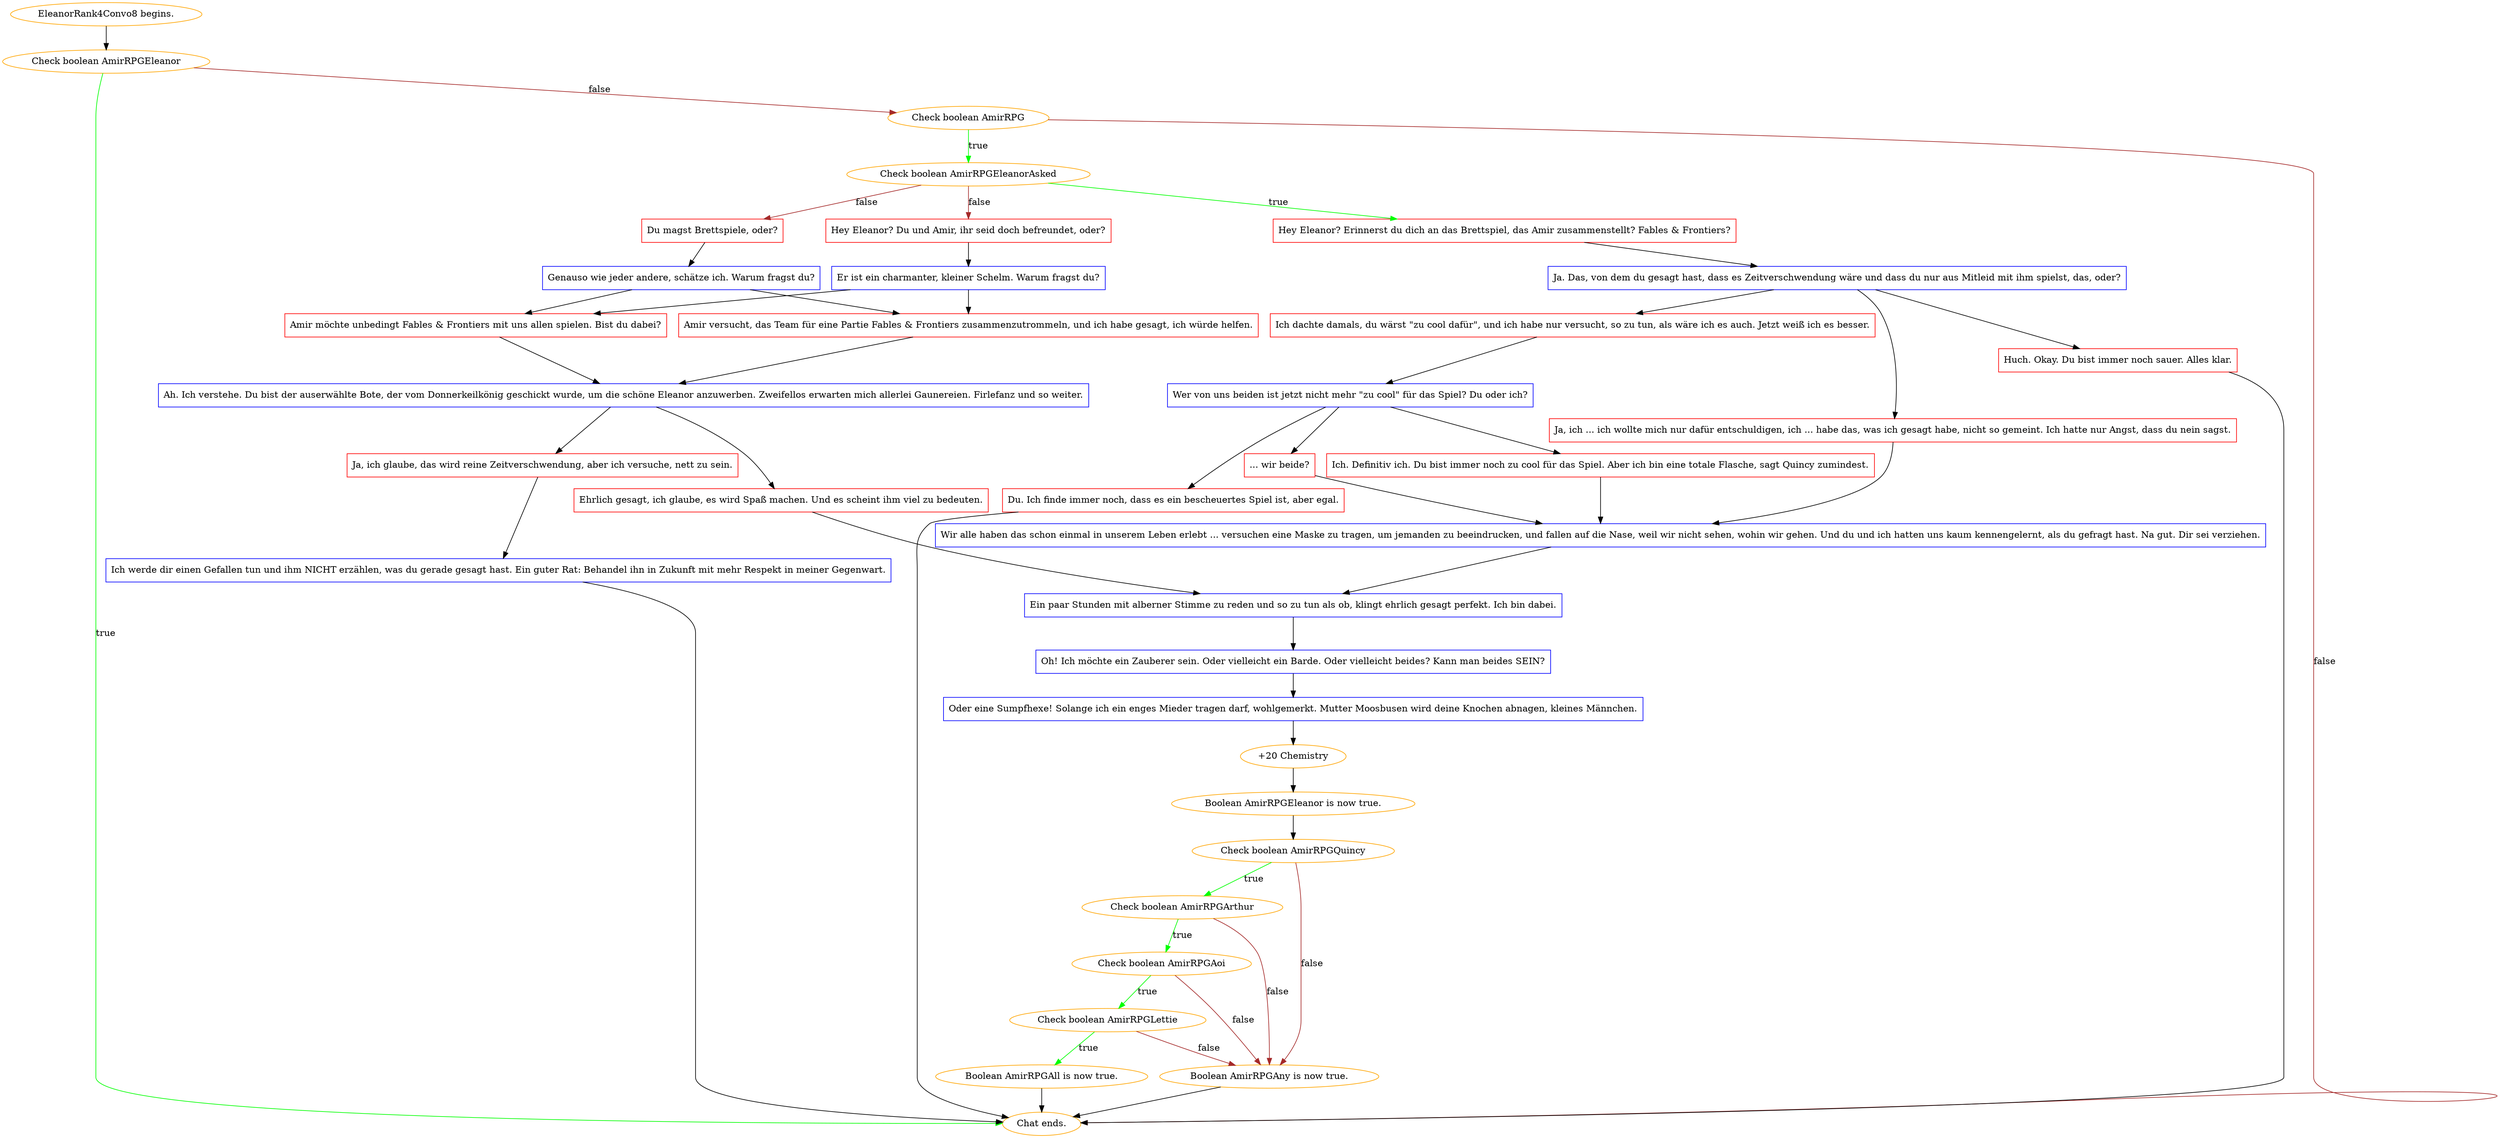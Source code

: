 digraph {
	"EleanorRank4Convo8 begins." [color=orange];
		"EleanorRank4Convo8 begins." -> j1650638022;
	j1650638022 [label="Check boolean AmirRPGEleanor",color=orange];
		j1650638022 -> "Chat ends." [label=true,color=green];
		j1650638022 -> j3079612182 [label=false,color=brown];
	"Chat ends." [color=orange];
	j3079612182 [label="Check boolean AmirRPG",color=orange];
		j3079612182 -> j1871124460 [label=true,color=green];
		j3079612182 -> "Chat ends." [label=false,color=brown];
	j1871124460 [label="Check boolean AmirRPGEleanorAsked",color=orange];
		j1871124460 -> j2221001630 [label=true,color=green];
		j1871124460 -> j3116121495 [label=false,color=brown];
		j1871124460 -> j1491182545 [label=false,color=brown];
	j2221001630 [label="Hey Eleanor? Erinnerst du dich an das Brettspiel, das Amir zusammenstellt? Fables & Frontiers?",shape=box,color=red];
		j2221001630 -> j2064544765;
	j3116121495 [label="Hey Eleanor? Du und Amir, ihr seid doch befreundet, oder?",shape=box,color=red];
		j3116121495 -> j3139487002;
	j1491182545 [label="Du magst Brettspiele, oder?",shape=box,color=red];
		j1491182545 -> j1266704709;
	j2064544765 [label="Ja. Das, von dem du gesagt hast, dass es Zeitverschwendung wäre und dass du nur aus Mitleid mit ihm spielst, das, oder?",shape=box,color=blue];
		j2064544765 -> j4008278805;
		j2064544765 -> j3914902280;
		j2064544765 -> j4207880411;
	j3139487002 [label="Er ist ein charmanter, kleiner Schelm. Warum fragst du?",shape=box,color=blue];
		j3139487002 -> j3880997655;
		j3139487002 -> j4037670130;
	j1266704709 [label="Genauso wie jeder andere, schätze ich. Warum fragst du?",shape=box,color=blue];
		j1266704709 -> j3880997655;
		j1266704709 -> j4037670130;
	j4008278805 [label="Huch. Okay. Du bist immer noch sauer. Alles klar.",shape=box,color=red];
		j4008278805 -> "Chat ends.";
	j3914902280 [label="Ich dachte damals, du wärst \"zu cool dafür\", und ich habe nur versucht, so zu tun, als wäre ich es auch. Jetzt weiß ich es besser.",shape=box,color=red];
		j3914902280 -> j939432389;
	j4207880411 [label="Ja, ich ... ich wollte mich nur dafür entschuldigen, ich ... habe das, was ich gesagt habe, nicht so gemeint. Ich hatte nur Angst, dass du nein sagst.",shape=box,color=red];
		j4207880411 -> j4054940168;
	j3880997655 [label="Amir versucht, das Team für eine Partie Fables & Frontiers zusammenzutrommeln, und ich habe gesagt, ich würde helfen.",shape=box,color=red];
		j3880997655 -> j3829090753;
	j4037670130 [label="Amir möchte unbedingt Fables & Frontiers mit uns allen spielen. Bist du dabei?",shape=box,color=red];
		j4037670130 -> j3829090753;
	j939432389 [label="Wer von uns beiden ist jetzt nicht mehr \"zu cool\" für das Spiel? Du oder ich?",shape=box,color=blue];
		j939432389 -> j2908634616;
		j939432389 -> j2754481925;
		j939432389 -> j535431899;
	j4054940168 [label="Wir alle haben das schon einmal in unserem Leben erlebt ... versuchen eine Maske zu tragen, um jemanden zu beeindrucken, und fallen auf die Nase, weil wir nicht sehen, wohin wir gehen. Und du und ich hatten uns kaum kennengelernt, als du gefragt hast. Na gut. Dir sei verziehen.",shape=box,color=blue];
		j4054940168 -> j3993220816;
	j3829090753 [label="Ah. Ich verstehe. Du bist der auserwählte Bote, der vom Donnerkeilkönig geschickt wurde, um die schöne Eleanor anzuwerben. Zweifellos erwarten mich allerlei Gaunereien. Firlefanz und so weiter.",shape=box,color=blue];
		j3829090753 -> j3605888037;
		j3829090753 -> j4257658648;
	j2908634616 [label="Du. Ich finde immer noch, dass es ein bescheuertes Spiel ist, aber egal.",shape=box,color=red];
		j2908634616 -> "Chat ends.";
	j2754481925 [label="Ich. Definitiv ich. Du bist immer noch zu cool für das Spiel. Aber ich bin eine totale Flasche, sagt Quincy zumindest.",shape=box,color=red];
		j2754481925 -> j4054940168;
	j535431899 [label="... wir beide?",shape=box,color=red];
		j535431899 -> j4054940168;
	j3993220816 [label="Ein paar Stunden mit alberner Stimme zu reden und so zu tun als ob, klingt ehrlich gesagt perfekt. Ich bin dabei.",shape=box,color=blue];
		j3993220816 -> j2586785773;
	j3605888037 [label="Ehrlich gesagt, ich glaube, es wird Spaß machen. Und es scheint ihm viel zu bedeuten.",shape=box,color=red];
		j3605888037 -> j3993220816;
	j4257658648 [label="Ja, ich glaube, das wird reine Zeitverschwendung, aber ich versuche, nett zu sein.",shape=box,color=red];
		j4257658648 -> j3589006758;
	j2586785773 [label="Oh! Ich möchte ein Zauberer sein. Oder vielleicht ein Barde. Oder vielleicht beides? Kann man beides SEIN?",shape=box,color=blue];
		j2586785773 -> j2552727357;
	j3589006758 [label="Ich werde dir einen Gefallen tun und ihm NICHT erzählen, was du gerade gesagt hast. Ein guter Rat: Behandel ihn in Zukunft mit mehr Respekt in meiner Gegenwart.",shape=box,color=blue];
		j3589006758 -> "Chat ends.";
	j2552727357 [label="Oder eine Sumpfhexe! Solange ich ein enges Mieder tragen darf, wohlgemerkt. Mutter Moosbusen wird deine Knochen abnagen, kleines Männchen.",shape=box,color=blue];
		j2552727357 -> j465888453;
	j465888453 [label="+20 Chemistry",color=orange];
		j465888453 -> j3536246707;
	j3536246707 [label="Boolean AmirRPGEleanor is now true.",color=orange];
		j3536246707 -> j341292291;
	j341292291 [label="Check boolean AmirRPGQuincy",color=orange];
		j341292291 -> j3041201257 [label=true,color=green];
		j341292291 -> j1992773596 [label=false,color=brown];
	j3041201257 [label="Check boolean AmirRPGArthur",color=orange];
		j3041201257 -> j3736142330 [label=true,color=green];
		j3041201257 -> j1992773596 [label=false,color=brown];
	j1992773596 [label="Boolean AmirRPGAny is now true.",color=orange];
		j1992773596 -> "Chat ends.";
	j3736142330 [label="Check boolean AmirRPGAoi",color=orange];
		j3736142330 -> j3776937837 [label=true,color=green];
		j3736142330 -> j1992773596 [label=false,color=brown];
	j3776937837 [label="Check boolean AmirRPGLettie",color=orange];
		j3776937837 -> j2677000302 [label=true,color=green];
		j3776937837 -> j1992773596 [label=false,color=brown];
	j2677000302 [label="Boolean AmirRPGAll is now true.",color=orange];
		j2677000302 -> "Chat ends.";
}
